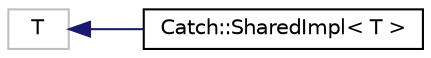 digraph "Graphical Class Hierarchy"
{
  edge [fontname="Helvetica",fontsize="10",labelfontname="Helvetica",labelfontsize="10"];
  node [fontname="Helvetica",fontsize="10",shape=record];
  rankdir="LR";
  Node118 [label="T",height=0.2,width=0.4,color="grey75", fillcolor="white", style="filled"];
  Node118 -> Node0 [dir="back",color="midnightblue",fontsize="10",style="solid",fontname="Helvetica"];
  Node0 [label="Catch::SharedImpl\< T \>",height=0.2,width=0.4,color="black", fillcolor="white", style="filled",URL="$struct_catch_1_1_shared_impl.html"];
}
